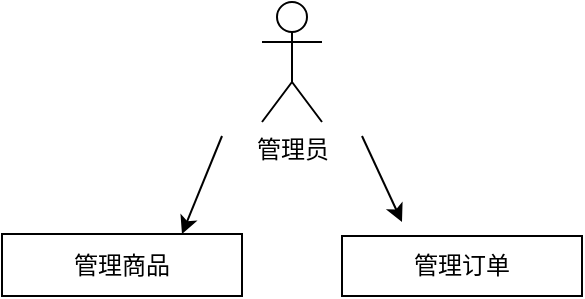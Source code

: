<mxfile version="25.0.3">
  <diagram name="第 1 页" id="FAm-PfJUDHdVmgYPFbfD">
    <mxGraphModel dx="620" dy="898" grid="1" gridSize="10" guides="1" tooltips="1" connect="1" arrows="1" fold="1" page="0" pageScale="1" pageWidth="827" pageHeight="1169" math="0" shadow="0">
      <root>
        <mxCell id="0" />
        <mxCell id="1" parent="0" />
        <mxCell id="rmY_86fdbUm7tdanxYuO-1" value="管理员" style="shape=umlActor;verticalLabelPosition=bottom;verticalAlign=top;html=1;outlineConnect=0;" vertex="1" parent="1">
          <mxGeometry x="130" y="83" width="30" height="60" as="geometry" />
        </mxCell>
        <mxCell id="rmY_86fdbUm7tdanxYuO-5" value="管理商品" style="rounded=0;whiteSpace=wrap;html=1;" vertex="1" parent="1">
          <mxGeometry y="199" width="120" height="31" as="geometry" />
        </mxCell>
        <mxCell id="rmY_86fdbUm7tdanxYuO-6" value="管理订单" style="whiteSpace=wrap;html=1;" vertex="1" parent="1">
          <mxGeometry x="170" y="200" width="120" height="30" as="geometry" />
        </mxCell>
        <mxCell id="rmY_86fdbUm7tdanxYuO-8" value="" style="endArrow=classic;html=1;rounded=0;entryX=0.75;entryY=0;entryDx=0;entryDy=0;" edge="1" parent="1" target="rmY_86fdbUm7tdanxYuO-5">
          <mxGeometry width="50" height="50" relative="1" as="geometry">
            <mxPoint x="110" y="150" as="sourcePoint" />
            <mxPoint x="70" y="180" as="targetPoint" />
          </mxGeometry>
        </mxCell>
        <mxCell id="rmY_86fdbUm7tdanxYuO-10" value="" style="endArrow=classic;html=1;rounded=0;entryX=0.25;entryY=-0.233;entryDx=0;entryDy=0;entryPerimeter=0;" edge="1" parent="1" target="rmY_86fdbUm7tdanxYuO-6">
          <mxGeometry width="50" height="50" relative="1" as="geometry">
            <mxPoint x="180" y="150" as="sourcePoint" />
            <mxPoint x="250" y="220" as="targetPoint" />
          </mxGeometry>
        </mxCell>
      </root>
    </mxGraphModel>
  </diagram>
</mxfile>
